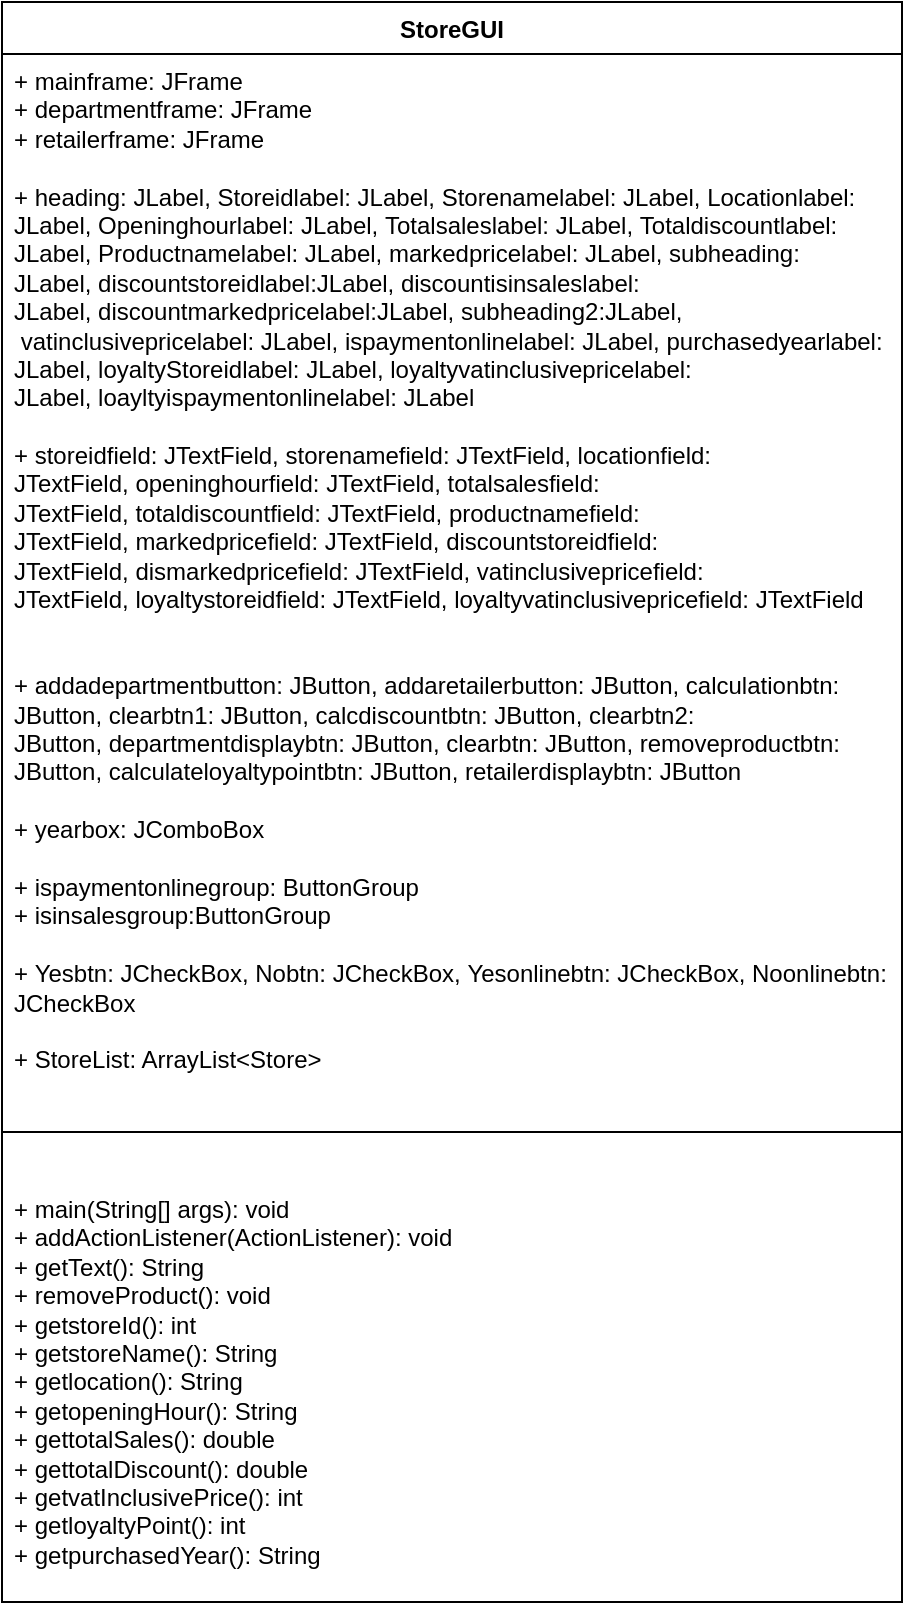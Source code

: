 <mxfile version="24.7.7" pages="4">
  <diagram name="Page-1" id="E70cbu0UF7Fv9LO8qomu">
    <mxGraphModel dx="1120" dy="382" grid="1" gridSize="10" guides="1" tooltips="1" connect="1" arrows="1" fold="1" page="1" pageScale="1" pageWidth="850" pageHeight="1100" math="0" shadow="0">
      <root>
        <mxCell id="0" />
        <mxCell id="1" parent="0" />
        <mxCell id="Peg_yMQ2rbAeNNsLa7OJ-1" value="StoreGUI" style="swimlane;fontStyle=1;align=center;verticalAlign=top;childLayout=stackLayout;horizontal=1;startSize=26;horizontalStack=0;resizeParent=1;resizeParentMax=0;resizeLast=0;collapsible=1;marginBottom=0;whiteSpace=wrap;html=1;" vertex="1" parent="1">
          <mxGeometry x="340" y="170" width="450" height="800" as="geometry" />
        </mxCell>
        <mxCell id="Peg_yMQ2rbAeNNsLa7OJ-2" value="+ mainframe: JFrame&lt;div&gt;+ departmentframe: JFrame&lt;/div&gt;&lt;div&gt;+ retailerframe: JFrame&lt;/div&gt;&lt;div&gt;&lt;span style=&quot;background-color: initial;&quot;&gt;&lt;br&gt;&lt;/span&gt;&lt;/div&gt;&lt;div&gt;&lt;span style=&quot;background-color: initial;&quot;&gt;+ heading: JLabel,&amp;nbsp;&lt;/span&gt;&lt;span style=&quot;background-color: initial;&quot;&gt;Storeidlabel: JLabel,&amp;nbsp;&lt;/span&gt;&lt;span style=&quot;background-color: initial;&quot;&gt;Storenamelabel: JLabel,&amp;nbsp;&lt;/span&gt;&lt;span style=&quot;background-color: initial;&quot;&gt;Locationlabel: JLabel,&amp;nbsp;&lt;/span&gt;&lt;span style=&quot;background-color: initial;&quot;&gt;Openinghourlabel: JLabel,&amp;nbsp;&lt;/span&gt;&lt;span style=&quot;background-color: initial;&quot;&gt;Totalsaleslabel: JLabel,&amp;nbsp;&lt;/span&gt;&lt;span style=&quot;background-color: initial;&quot;&gt;Totaldiscountlabel: JLabel,&amp;nbsp;&lt;/span&gt;&lt;span style=&quot;background-color: initial;&quot;&gt;Productnamelabel: JLabel,&amp;nbsp;&lt;/span&gt;&lt;span style=&quot;background-color: initial;&quot;&gt;markedpricelabel: JLabel,&amp;nbsp;&lt;/span&gt;&lt;span style=&quot;background-color: initial;&quot;&gt;subheading: JLabel,&amp;nbsp;&lt;/span&gt;&lt;span style=&quot;background-color: initial;&quot;&gt;discountstoreidlabel:JLabel,&amp;nbsp;&lt;/span&gt;&lt;span style=&quot;background-color: initial;&quot;&gt;discountisinsaleslabel: JLabel,&amp;nbsp;&lt;/span&gt;&lt;span style=&quot;background-color: initial;&quot;&gt;discountmarkedpricelabel:JLabel,&amp;nbsp;&lt;/span&gt;&lt;span style=&quot;background-color: initial;&quot;&gt;subheading2:JLabel,&lt;/span&gt;&lt;/div&gt;&lt;div&gt;&lt;span style=&quot;background-color: initial;&quot;&gt;&amp;nbsp;&lt;/span&gt;&lt;span style=&quot;background-color: initial;&quot;&gt;vatinclusivepricelabel: JLabel,&amp;nbsp;&lt;/span&gt;&lt;span style=&quot;background-color: initial;&quot;&gt;ispaymentonlinelabel: JLabel,&amp;nbsp;&lt;/span&gt;&lt;span style=&quot;background-color: initial;&quot;&gt;purchasedyearlabel: JLabel,&amp;nbsp;&lt;/span&gt;&lt;span style=&quot;background-color: initial;&quot;&gt;loyaltyStoreidlabel: JLabel,&amp;nbsp;&lt;/span&gt;&lt;span style=&quot;background-color: initial;&quot;&gt;loyaltyvatinclusivepricelabel: JLabel,&amp;nbsp;&lt;/span&gt;&lt;span style=&quot;background-color: initial;&quot;&gt;loayltyispaymentonlinelabel: JLabel&lt;/span&gt;&lt;/div&gt;&lt;div&gt;&lt;span style=&quot;background-color: initial;&quot;&gt;&lt;br&gt;&lt;/span&gt;&lt;/div&gt;&lt;div&gt;&lt;span style=&quot;background-color: initial;&quot;&gt;+&amp;nbsp;&lt;/span&gt;&lt;span style=&quot;background-color: initial;&quot;&gt;storeidfield: JTextField,&amp;nbsp;&lt;/span&gt;&lt;span style=&quot;background-color: initial;&quot;&gt;storenamefield: JTextField,&amp;nbsp;&lt;/span&gt;&lt;span style=&quot;background-color: initial;&quot;&gt;locationfield: JTextField,&amp;nbsp;&lt;/span&gt;&lt;span style=&quot;background-color: initial;&quot;&gt;openinghourfield: JTextField,&amp;nbsp;&lt;/span&gt;&lt;span style=&quot;background-color: initial;&quot;&gt;totalsalesfield: JTextField,&amp;nbsp;&lt;/span&gt;&lt;span style=&quot;background-color: initial;&quot;&gt;totaldiscountfield: JTextField,&amp;nbsp;&lt;/span&gt;&lt;span style=&quot;background-color: initial;&quot;&gt;productnamefield: JTextField,&amp;nbsp;&lt;/span&gt;&lt;span style=&quot;background-color: initial;&quot;&gt;markedpricefield: JTextField,&amp;nbsp;&lt;/span&gt;&lt;span style=&quot;background-color: initial;&quot;&gt;discountstoreidfield: JTextField,&amp;nbsp;&lt;/span&gt;&lt;span style=&quot;background-color: initial;&quot;&gt;dismarkedpricefield: JTextField,&amp;nbsp;&lt;/span&gt;&lt;span style=&quot;background-color: initial;&quot;&gt;vatinclusivepricefield: JTextField,&amp;nbsp;&lt;/span&gt;&lt;span style=&quot;background-color: initial;&quot;&gt;loyaltystoreidfield: JTextField,&amp;nbsp;&lt;/span&gt;&lt;span style=&quot;background-color: initial;&quot;&gt;loyaltyvatinclusivepricefield: JTextField&lt;/span&gt;&lt;/div&gt;&lt;div&gt;&lt;span style=&quot;background-color: initial;&quot;&gt;&lt;br&gt;&lt;/span&gt;&lt;/div&gt;&lt;div&gt;&lt;span style=&quot;background-color: initial;&quot;&gt;&lt;br&gt;&lt;/span&gt;&lt;/div&gt;&lt;div&gt;&lt;span style=&quot;background-color: initial;&quot;&gt;+&amp;nbsp;&lt;/span&gt;&lt;span style=&quot;background-color: initial;&quot;&gt;addadepartmentbutton: JButton,&amp;nbsp;&lt;/span&gt;&lt;span style=&quot;background-color: initial;&quot;&gt;addaretailerbutton: JButton,&amp;nbsp;&lt;/span&gt;&lt;span style=&quot;background-color: initial;&quot;&gt;calculationbtn: JButton,&amp;nbsp;&lt;/span&gt;&lt;span style=&quot;background-color: initial;&quot;&gt;clearbtn1: JButton,&amp;nbsp;&lt;/span&gt;&lt;span style=&quot;background-color: initial;&quot;&gt;calcdiscountbtn: JButton,&amp;nbsp;&lt;/span&gt;&lt;span style=&quot;background-color: initial;&quot;&gt;clearbtn2: JButton,&amp;nbsp;&lt;/span&gt;&lt;span style=&quot;background-color: initial;&quot;&gt;departmentdisplaybtn: JButton,&amp;nbsp;&lt;/span&gt;&lt;span style=&quot;background-color: initial;&quot;&gt;clearbtn: JButton,&amp;nbsp;&lt;/span&gt;&lt;span style=&quot;background-color: initial;&quot;&gt;removeproductbtn: JButton,&amp;nbsp;&lt;/span&gt;&lt;span style=&quot;background-color: initial;&quot;&gt;calculateloyaltypointbtn: JButton,&amp;nbsp;&lt;/span&gt;&lt;span style=&quot;background-color: initial;&quot;&gt;retailerdisplaybtn: JButton&lt;/span&gt;&lt;/div&gt;&lt;div&gt;&lt;span style=&quot;background-color: initial;&quot;&gt;&lt;br&gt;&lt;/span&gt;&lt;/div&gt;&lt;div&gt;&lt;span style=&quot;background-color: initial;&quot;&gt;+&amp;nbsp;&lt;/span&gt;&lt;span style=&quot;background-color: initial;&quot;&gt;yearbox: JComboBox&lt;/span&gt;&lt;/div&gt;&lt;div&gt;&lt;span style=&quot;background-color: initial;&quot;&gt;&lt;br&gt;&lt;/span&gt;&lt;/div&gt;&lt;div&gt;&lt;span style=&quot;background-color: initial;&quot;&gt;+ ispaymentonlinegroup: ButtonGroup&lt;/span&gt;&lt;/div&gt;&lt;div&gt;&lt;span style=&quot;background-color: initial;&quot;&gt;+ isinsalesgroup:ButtonGroup&lt;/span&gt;&lt;/div&gt;&lt;div&gt;&lt;span style=&quot;background-color: initial;&quot;&gt;&lt;br&gt;&lt;/span&gt;&lt;/div&gt;&lt;div&gt;&lt;span style=&quot;background-color: initial;&quot;&gt;+&amp;nbsp;&lt;/span&gt;&lt;span style=&quot;background-color: initial;&quot;&gt;Yesbtn: JCheckBox,&amp;nbsp;&lt;/span&gt;&lt;span style=&quot;background-color: initial;&quot;&gt;Nobtn: JCheckBox,&amp;nbsp;&lt;/span&gt;&lt;span style=&quot;background-color: initial;&quot;&gt;Yesonlinebtn: JCheckBox,&amp;nbsp;&lt;/span&gt;&lt;span style=&quot;background-color: initial;&quot;&gt;Noonlinebtn: JCheckBox&lt;/span&gt;&lt;/div&gt;&lt;div&gt;&lt;span style=&quot;background-color: initial;&quot;&gt;&lt;br&gt;&lt;/span&gt;&lt;/div&gt;&lt;div&gt;+&amp;nbsp;StoreList: ArrayList&amp;lt;Store&amp;gt;&lt;/div&gt;&lt;div&gt;&lt;br&gt;&lt;/div&gt;" style="text;strokeColor=none;fillColor=none;align=left;verticalAlign=top;spacingLeft=4;spacingRight=4;overflow=hidden;rotatable=0;points=[[0,0.5],[1,0.5]];portConstraint=eastwest;whiteSpace=wrap;html=1;" vertex="1" parent="Peg_yMQ2rbAeNNsLa7OJ-1">
          <mxGeometry y="26" width="450" height="514" as="geometry" />
        </mxCell>
        <mxCell id="Peg_yMQ2rbAeNNsLa7OJ-3" value="" style="line;strokeWidth=1;fillColor=none;align=left;verticalAlign=middle;spacingTop=-1;spacingLeft=3;spacingRight=3;rotatable=0;labelPosition=right;points=[];portConstraint=eastwest;strokeColor=inherit;" vertex="1" parent="Peg_yMQ2rbAeNNsLa7OJ-1">
          <mxGeometry y="540" width="450" height="50" as="geometry" />
        </mxCell>
        <mxCell id="Peg_yMQ2rbAeNNsLa7OJ-4" value="+&amp;nbsp;main(String[] args): void&lt;div&gt;+&amp;nbsp;addActionListener(ActionListener): void&lt;/div&gt;&lt;div&gt;+&amp;nbsp;getText(): String&lt;/div&gt;&lt;div&gt;+&amp;nbsp;&lt;span style=&quot;background-color: initial;&quot;&gt;removeProduct(): void&lt;/span&gt;&lt;/div&gt;&lt;div&gt;&lt;span style=&quot;background-color: initial;&quot;&gt;+ getstoreId(): int&lt;/span&gt;&lt;/div&gt;&lt;div&gt;&lt;span style=&quot;background-color: initial;&quot;&gt;+ getstoreName(): String&lt;/span&gt;&lt;/div&gt;&lt;div&gt;&lt;span style=&quot;background-color: initial;&quot;&gt;+ getlocation(): String&lt;/span&gt;&lt;/div&gt;&lt;div&gt;&lt;span style=&quot;background-color: initial;&quot;&gt;+ getopeningHour(): String&lt;/span&gt;&lt;/div&gt;&lt;div&gt;&lt;span style=&quot;background-color: initial;&quot;&gt;+ gettotalSales(): double&lt;/span&gt;&lt;/div&gt;&lt;div&gt;&lt;span style=&quot;background-color: initial;&quot;&gt;+ gettotalDiscount(): double&lt;/span&gt;&lt;/div&gt;&lt;div&gt;&lt;span style=&quot;background-color: initial;&quot;&gt;+ getvatInclusivePrice(): int&lt;/span&gt;&lt;/div&gt;&lt;div&gt;&lt;span style=&quot;background-color: initial;&quot;&gt;+ getloyaltyPoint(): int&lt;/span&gt;&lt;/div&gt;&lt;div&gt;&lt;span style=&quot;background-color: initial;&quot;&gt;+ getpurchasedYear(): String&lt;/span&gt;&lt;/div&gt;&lt;div&gt;&lt;br&gt;&lt;/div&gt;&lt;div&gt;&lt;br&gt;&lt;/div&gt;" style="text;strokeColor=none;fillColor=none;align=left;verticalAlign=top;spacingLeft=4;spacingRight=4;overflow=hidden;rotatable=0;points=[[0,0.5],[1,0.5]];portConstraint=eastwest;whiteSpace=wrap;html=1;" vertex="1" parent="Peg_yMQ2rbAeNNsLa7OJ-1">
          <mxGeometry y="590" width="450" height="210" as="geometry" />
        </mxCell>
      </root>
    </mxGraphModel>
  </diagram>
  <diagram id="phL4sJdyHOeNvD3yjdHc" name="Page-2">
    <mxGraphModel dx="1244" dy="424" grid="1" gridSize="10" guides="1" tooltips="1" connect="1" arrows="1" fold="1" page="1" pageScale="1" pageWidth="850" pageHeight="1100" math="0" shadow="0">
      <root>
        <mxCell id="0" />
        <mxCell id="1" parent="0" />
        <mxCell id="Jw5rTn67pLf5YHmQynUe-1" value="Store" style="swimlane;fontStyle=1;align=center;verticalAlign=top;childLayout=stackLayout;horizontal=1;startSize=26;horizontalStack=0;resizeParent=1;resizeParentMax=0;resizeLast=0;collapsible=1;marginBottom=0;whiteSpace=wrap;html=1;" vertex="1" parent="1">
          <mxGeometry x="370" y="200" width="290" height="350" as="geometry" />
        </mxCell>
        <mxCell id="Jw5rTn67pLf5YHmQynUe-2" value="&lt;div&gt;- storeld: int&lt;/div&gt;&lt;div&gt;- storeName: String&lt;/div&gt;&lt;div&gt;- location: String&lt;/div&gt;&lt;div&gt;-opening Hour: String&lt;/div&gt;&lt;div&gt;-totalSales: double&lt;/div&gt;&lt;div&gt;-totalDiscount:double&lt;/div&gt;&lt;div&gt;&lt;br&gt;&lt;/div&gt;" style="text;strokeColor=none;fillColor=none;align=left;verticalAlign=top;spacingLeft=4;spacingRight=4;overflow=hidden;rotatable=0;points=[[0,0.5],[1,0.5]];portConstraint=eastwest;whiteSpace=wrap;html=1;" vertex="1" parent="Jw5rTn67pLf5YHmQynUe-1">
          <mxGeometry y="26" width="290" height="104" as="geometry" />
        </mxCell>
        <mxCell id="Jw5rTn67pLf5YHmQynUe-3" value="" style="line;strokeWidth=1;fillColor=none;align=left;verticalAlign=middle;spacingTop=-1;spacingLeft=3;spacingRight=3;rotatable=0;labelPosition=right;points=[];portConstraint=eastwest;strokeColor=inherit;" vertex="1" parent="Jw5rTn67pLf5YHmQynUe-1">
          <mxGeometry y="130" width="290" height="8" as="geometry" />
        </mxCell>
        <mxCell id="Jw5rTn67pLf5YHmQynUe-4" value="+&amp;lt;&amp;lt;constructor&amp;gt;&amp;gt;&lt;div&gt;Store(storeId: int, storeName: String, location: String, opening Hour: String&lt;span style=&quot;background-color: initial;&quot;&gt;)&lt;/span&gt;&lt;/div&gt;&lt;div&gt;&lt;span style=&quot;background-color: initial;&quot;&gt;&lt;br&gt;&lt;/span&gt;&lt;/div&gt;&lt;div&gt;&lt;span style=&quot;background-color: initial;&quot;&gt;+ getstoreId(): int&lt;/span&gt;&lt;/div&gt;&lt;div&gt;&lt;span style=&quot;background-color: initial;&quot;&gt;+ getstoreName(): Strimg&lt;/span&gt;&lt;/div&gt;&lt;div&gt;&lt;span style=&quot;background-color: initial;&quot;&gt;+ getlocation(): String&lt;/span&gt;&lt;/div&gt;&lt;div&gt;&lt;span style=&quot;background-color: initial;&quot;&gt;+ getopeningHour(): String&lt;/span&gt;&lt;/div&gt;&lt;div&gt;&lt;span style=&quot;background-color: initial;&quot;&gt;+ gettotalSales(): double&lt;/span&gt;&lt;/div&gt;&lt;div&gt;&lt;span style=&quot;background-color: initial;&quot;&gt;+ gettotalDiscount(): double&lt;/span&gt;&lt;/div&gt;&lt;div&gt;+ settotalSales(totalSales: double): void&lt;/div&gt;&lt;div&gt;+ settotalDiscount(totalDiscount: double): void&lt;/div&gt;&lt;div&gt;+ Display(): void&lt;/div&gt;&lt;div&gt;&lt;br&gt;&lt;/div&gt;" style="text;strokeColor=none;fillColor=none;align=left;verticalAlign=top;spacingLeft=4;spacingRight=4;overflow=hidden;rotatable=0;points=[[0,0.5],[1,0.5]];portConstraint=eastwest;whiteSpace=wrap;html=1;" vertex="1" parent="Jw5rTn67pLf5YHmQynUe-1">
          <mxGeometry y="138" width="290" height="212" as="geometry" />
        </mxCell>
      </root>
    </mxGraphModel>
  </diagram>
  <diagram id="mgkCCO2TVP1s_Qo3zY78" name="Page-3">
    <mxGraphModel dx="1120" dy="382" grid="1" gridSize="10" guides="1" tooltips="1" connect="1" arrows="1" fold="1" page="1" pageScale="1" pageWidth="850" pageHeight="1100" math="0" shadow="0">
      <root>
        <mxCell id="0" />
        <mxCell id="1" parent="0" />
        <mxCell id="fk0W4PaAznjPnH30_H92-1" value="Department" style="swimlane;fontStyle=1;align=center;verticalAlign=top;childLayout=stackLayout;horizontal=1;startSize=26;horizontalStack=0;resizeParent=1;resizeParentMax=0;resizeLast=0;collapsible=1;marginBottom=0;whiteSpace=wrap;html=1;" vertex="1" parent="1">
          <mxGeometry x="340" y="160" width="300" height="350" as="geometry" />
        </mxCell>
        <mxCell id="fk0W4PaAznjPnH30_H92-2" value="- Productname: String&lt;div&gt;- Markedprice: double&lt;/div&gt;&lt;div&gt;- Sellingprice: double&lt;/div&gt;&lt;div&gt;- isInSales: boolean&lt;/div&gt;" style="text;strokeColor=none;fillColor=none;align=left;verticalAlign=top;spacingLeft=4;spacingRight=4;overflow=hidden;rotatable=0;points=[[0,0.5],[1,0.5]];portConstraint=eastwest;whiteSpace=wrap;html=1;" vertex="1" parent="fk0W4PaAznjPnH30_H92-1">
          <mxGeometry y="26" width="300" height="84" as="geometry" />
        </mxCell>
        <mxCell id="fk0W4PaAznjPnH30_H92-3" value="" style="line;strokeWidth=1;fillColor=none;align=left;verticalAlign=middle;spacingTop=-1;spacingLeft=3;spacingRight=3;rotatable=0;labelPosition=right;points=[];portConstraint=eastwest;strokeColor=inherit;" vertex="1" parent="fk0W4PaAznjPnH30_H92-1">
          <mxGeometry y="110" width="300" height="8" as="geometry" />
        </mxCell>
        <mxCell id="fk0W4PaAznjPnH30_H92-4" value="+&amp;lt;&amp;lt;constructor&amp;gt;&amp;gt;&lt;div&gt;Department(storeId: String, storeName: String, loction: String, openingHour: String, totalSales: double, totalDiscount: double, Productname: String, Markedprice: double)&lt;/div&gt;&lt;div&gt;&lt;br&gt;&lt;/div&gt;&lt;div&gt;+ getProductname(): String&lt;/div&gt;&lt;div&gt;+getMarkedprice(): double&lt;/div&gt;&lt;div&gt;+ getSellingprice(): double&lt;/div&gt;&lt;div&gt;+ getisInSales(): boolean&lt;/div&gt;&lt;div&gt;+ setMarkedprice(Markedprice: double): void&lt;/div&gt;&lt;div&gt;+ calculateDiscountPrice(isInSales: boolean, Markedprice: double): void&lt;/div&gt;&lt;div&gt;&lt;br&gt;&lt;/div&gt;&lt;div&gt;+Display(): void&lt;/div&gt;" style="text;strokeColor=none;fillColor=none;align=left;verticalAlign=top;spacingLeft=4;spacingRight=4;overflow=hidden;rotatable=0;points=[[0,0.5],[1,0.5]];portConstraint=eastwest;whiteSpace=wrap;html=1;" vertex="1" parent="fk0W4PaAznjPnH30_H92-1">
          <mxGeometry y="118" width="300" height="232" as="geometry" />
        </mxCell>
      </root>
    </mxGraphModel>
  </diagram>
  <diagram id="HxYWt1qqC9JdJ3P9_Tb9" name="Page-5">
    <mxGraphModel dx="3339" dy="849" grid="1" gridSize="10" guides="1" tooltips="1" connect="1" arrows="1" fold="1" page="1" pageScale="1" pageWidth="850" pageHeight="1100" math="0" shadow="0">
      <root>
        <mxCell id="0" />
        <mxCell id="1" parent="0" />
        <mxCell id="IOpA5UJAWh94BQN_vLvI-2" value="Retailer" style="swimlane;fontStyle=1;align=center;verticalAlign=top;childLayout=stackLayout;horizontal=1;startSize=26;horizontalStack=0;resizeParent=1;resizeParentMax=0;resizeLast=0;collapsible=1;marginBottom=0;whiteSpace=wrap;html=1;" vertex="1" parent="1">
          <mxGeometry x="10" y="790" width="360" height="400" as="geometry" />
        </mxCell>
        <mxCell id="IOpA5UJAWh94BQN_vLvI-3" value="&lt;div&gt;vatinclusive Price: int&lt;/div&gt;&lt;div&gt;&lt;br&gt;&lt;/div&gt;&lt;div&gt;- loyaltyPoint: int&lt;/div&gt;&lt;div&gt;&lt;br&gt;&lt;/div&gt;&lt;div&gt;- isPaymentOnline: boolean&lt;/div&gt;&lt;div&gt;&lt;br&gt;&lt;/div&gt;&lt;div&gt;-purchasedYear. String&lt;/div&gt;&lt;div&gt;&lt;br&gt;&lt;/div&gt;&lt;div&gt;&lt;br&gt;&lt;/div&gt;" style="text;strokeColor=none;fillColor=none;align=left;verticalAlign=top;spacingLeft=4;spacingRight=4;overflow=hidden;rotatable=0;points=[[0,0.5],[1,0.5]];portConstraint=eastwest;whiteSpace=wrap;html=1;" vertex="1" parent="IOpA5UJAWh94BQN_vLvI-2">
          <mxGeometry y="26" width="360" height="134" as="geometry" />
        </mxCell>
        <mxCell id="IOpA5UJAWh94BQN_vLvI-4" value="" style="line;strokeWidth=1;fillColor=none;align=left;verticalAlign=middle;spacingTop=-1;spacingLeft=3;spacingRight=3;rotatable=0;labelPosition=right;points=[];portConstraint=eastwest;strokeColor=inherit;" vertex="1" parent="IOpA5UJAWh94BQN_vLvI-2">
          <mxGeometry y="160" width="360" height="8" as="geometry" />
        </mxCell>
        <mxCell id="IOpA5UJAWh94BQN_vLvI-5" value="&lt;div&gt;+&amp;lt;&amp;lt;constructor&amp;gt;&amp;gt;&amp;gt;&lt;/div&gt;&lt;div&gt;&lt;br&gt;&lt;/div&gt;&lt;div&gt;Retailer(storeld: int, storeName String, location: String, opening Hour String, totalSales: double, totalDiscount:double, vatinclusive Price int, is PaymentOnline:boolean, purchasedYear:String)&lt;/div&gt;&lt;div&gt;+getvatInclusivePrice(): int&lt;/div&gt;&lt;div&gt;+getloyaltyPoint(): int&lt;/div&gt;&lt;div&gt;+getisPaymentOnline(): boolean&lt;/div&gt;&lt;div&gt;+getpurchasedYear() String&lt;/div&gt;&lt;div&gt;+setisPaymentOnline (is PaymentOnline:boolean): void&lt;/div&gt;&lt;div&gt;+setloyaltypoint(isPaymentOnline boolean, vatinclusivePrice: int): void&lt;/div&gt;&lt;div&gt;+removeProduct() void&lt;/div&gt;&lt;div&gt;+Display():void&lt;/div&gt;" style="text;strokeColor=none;fillColor=none;align=left;verticalAlign=top;spacingLeft=4;spacingRight=4;overflow=hidden;rotatable=0;points=[[0,0.5],[1,0.5]];portConstraint=eastwest;whiteSpace=wrap;html=1;" vertex="1" parent="IOpA5UJAWh94BQN_vLvI-2">
          <mxGeometry y="168" width="360" height="232" as="geometry" />
        </mxCell>
        <mxCell id="gF-mApffom5GR52cdIU6-1" value="Department" style="swimlane;fontStyle=1;align=center;verticalAlign=top;childLayout=stackLayout;horizontal=1;startSize=26;horizontalStack=0;resizeParent=1;resizeParentMax=0;resizeLast=0;collapsible=1;marginBottom=0;whiteSpace=wrap;html=1;" vertex="1" parent="1">
          <mxGeometry x="40" width="300" height="350" as="geometry" />
        </mxCell>
        <mxCell id="gF-mApffom5GR52cdIU6-2" value="- Productname: String&lt;div&gt;- Markedprice: double&lt;/div&gt;&lt;div&gt;- Sellingprice: double&lt;/div&gt;&lt;div&gt;- isInSales: boolean&lt;/div&gt;" style="text;strokeColor=none;fillColor=none;align=left;verticalAlign=top;spacingLeft=4;spacingRight=4;overflow=hidden;rotatable=0;points=[[0,0.5],[1,0.5]];portConstraint=eastwest;whiteSpace=wrap;html=1;" vertex="1" parent="gF-mApffom5GR52cdIU6-1">
          <mxGeometry y="26" width="300" height="84" as="geometry" />
        </mxCell>
        <mxCell id="gF-mApffom5GR52cdIU6-3" value="" style="line;strokeWidth=1;fillColor=none;align=left;verticalAlign=middle;spacingTop=-1;spacingLeft=3;spacingRight=3;rotatable=0;labelPosition=right;points=[];portConstraint=eastwest;strokeColor=inherit;" vertex="1" parent="gF-mApffom5GR52cdIU6-1">
          <mxGeometry y="110" width="300" height="8" as="geometry" />
        </mxCell>
        <mxCell id="gF-mApffom5GR52cdIU6-4" value="+&amp;lt;&amp;lt;constructor&amp;gt;&amp;gt;&lt;div&gt;Department(storeId: String, storeName: String, loction: String, openingHour: String, totalSales: double, totalDiscount: double, Productname: String, Markedprice: double)&lt;/div&gt;&lt;div&gt;&lt;br&gt;&lt;/div&gt;&lt;div&gt;+ getProductname(): String&lt;/div&gt;&lt;div&gt;+getMarkedprice(): double&lt;/div&gt;&lt;div&gt;+ getSellingprice(): double&lt;/div&gt;&lt;div&gt;+ getisInSales(): boolean&lt;/div&gt;&lt;div&gt;+ setMarkedprice(Markedprice: double): void&lt;/div&gt;&lt;div&gt;+ calculateDiscountPrice(isInSales: boolean, Markedprice: double): void&lt;/div&gt;&lt;div&gt;&lt;br&gt;&lt;/div&gt;&lt;div&gt;+Display(): void&lt;/div&gt;" style="text;strokeColor=none;fillColor=none;align=left;verticalAlign=top;spacingLeft=4;spacingRight=4;overflow=hidden;rotatable=0;points=[[0,0.5],[1,0.5]];portConstraint=eastwest;whiteSpace=wrap;html=1;" vertex="1" parent="gF-mApffom5GR52cdIU6-1">
          <mxGeometry y="118" width="300" height="232" as="geometry" />
        </mxCell>
        <mxCell id="8M8wo3CrcatSXki7R0PD-1" value="Store" style="swimlane;fontStyle=1;align=center;verticalAlign=top;childLayout=stackLayout;horizontal=1;startSize=26;horizontalStack=0;resizeParent=1;resizeParentMax=0;resizeLast=0;collapsible=1;marginBottom=0;whiteSpace=wrap;html=1;" vertex="1" parent="1">
          <mxGeometry x="30" y="400" width="290" height="350" as="geometry" />
        </mxCell>
        <mxCell id="8M8wo3CrcatSXki7R0PD-2" value="&lt;div&gt;- storeld: int&lt;/div&gt;&lt;div&gt;- storeName: String&lt;/div&gt;&lt;div&gt;- location: String&lt;/div&gt;&lt;div&gt;-opening Hour: String&lt;/div&gt;&lt;div&gt;-totalSales: double&lt;/div&gt;&lt;div&gt;-totalDiscount:double&lt;/div&gt;&lt;div&gt;&lt;br&gt;&lt;/div&gt;" style="text;strokeColor=none;fillColor=none;align=left;verticalAlign=top;spacingLeft=4;spacingRight=4;overflow=hidden;rotatable=0;points=[[0,0.5],[1,0.5]];portConstraint=eastwest;whiteSpace=wrap;html=1;" vertex="1" parent="8M8wo3CrcatSXki7R0PD-1">
          <mxGeometry y="26" width="290" height="104" as="geometry" />
        </mxCell>
        <mxCell id="8M8wo3CrcatSXki7R0PD-3" value="" style="line;strokeWidth=1;fillColor=none;align=left;verticalAlign=middle;spacingTop=-1;spacingLeft=3;spacingRight=3;rotatable=0;labelPosition=right;points=[];portConstraint=eastwest;strokeColor=inherit;" vertex="1" parent="8M8wo3CrcatSXki7R0PD-1">
          <mxGeometry y="130" width="290" height="8" as="geometry" />
        </mxCell>
        <mxCell id="8M8wo3CrcatSXki7R0PD-4" value="+&amp;lt;&amp;lt;constructor&amp;gt;&amp;gt;&lt;div&gt;Store(storeId: int, storeName: String, location: String, opening Hour: String&lt;span style=&quot;background-color: initial;&quot;&gt;)&lt;/span&gt;&lt;/div&gt;&lt;div&gt;&lt;span style=&quot;background-color: initial;&quot;&gt;&lt;br&gt;&lt;/span&gt;&lt;/div&gt;&lt;div&gt;&lt;span style=&quot;background-color: initial;&quot;&gt;+ getstoreId(): int&lt;/span&gt;&lt;/div&gt;&lt;div&gt;&lt;span style=&quot;background-color: initial;&quot;&gt;+ getstoreName(): Strimg&lt;/span&gt;&lt;/div&gt;&lt;div&gt;&lt;span style=&quot;background-color: initial;&quot;&gt;+ getlocation(): String&lt;/span&gt;&lt;/div&gt;&lt;div&gt;&lt;span style=&quot;background-color: initial;&quot;&gt;+ getopeningHour(): String&lt;/span&gt;&lt;/div&gt;&lt;div&gt;&lt;span style=&quot;background-color: initial;&quot;&gt;+ gettotalSales(): double&lt;/span&gt;&lt;/div&gt;&lt;div&gt;&lt;span style=&quot;background-color: initial;&quot;&gt;+ gettotalDiscount(): double&lt;/span&gt;&lt;/div&gt;&lt;div&gt;+ settotalSales(totalSales: double): void&lt;/div&gt;&lt;div&gt;+ settotalDiscount(totalDiscount: double): void&lt;/div&gt;&lt;div&gt;+ Display(): void&lt;/div&gt;&lt;div&gt;&lt;br&gt;&lt;/div&gt;" style="text;strokeColor=none;fillColor=none;align=left;verticalAlign=top;spacingLeft=4;spacingRight=4;overflow=hidden;rotatable=0;points=[[0,0.5],[1,0.5]];portConstraint=eastwest;whiteSpace=wrap;html=1;" vertex="1" parent="8M8wo3CrcatSXki7R0PD-1">
          <mxGeometry y="138" width="290" height="212" as="geometry" />
        </mxCell>
        <mxCell id="J9fKIL7I43KYw6rOWWJm-1" value="StoreGUI" style="swimlane;fontStyle=1;align=center;verticalAlign=top;childLayout=stackLayout;horizontal=1;startSize=26;horizontalStack=0;resizeParent=1;resizeParentMax=0;resizeLast=0;collapsible=1;marginBottom=0;whiteSpace=wrap;html=1;" vertex="1" parent="1">
          <mxGeometry x="520" y="90" width="450" height="800" as="geometry" />
        </mxCell>
        <mxCell id="J9fKIL7I43KYw6rOWWJm-2" value="+ mainframe: JFrame&lt;div&gt;+ departmentframe: JFrame&lt;/div&gt;&lt;div&gt;+ retailerframe: JFrame&lt;/div&gt;&lt;div&gt;&lt;span style=&quot;background-color: initial;&quot;&gt;&lt;br&gt;&lt;/span&gt;&lt;/div&gt;&lt;div&gt;&lt;span style=&quot;background-color: initial;&quot;&gt;+ heading: JLabel,&amp;nbsp;&lt;/span&gt;&lt;span style=&quot;background-color: initial;&quot;&gt;Storeidlabel: JLabel,&amp;nbsp;&lt;/span&gt;&lt;span style=&quot;background-color: initial;&quot;&gt;Storenamelabel: JLabel,&amp;nbsp;&lt;/span&gt;&lt;span style=&quot;background-color: initial;&quot;&gt;Locationlabel: JLabel,&amp;nbsp;&lt;/span&gt;&lt;span style=&quot;background-color: initial;&quot;&gt;Openinghourlabel: JLabel,&amp;nbsp;&lt;/span&gt;&lt;span style=&quot;background-color: initial;&quot;&gt;Totalsaleslabel: JLabel,&amp;nbsp;&lt;/span&gt;&lt;span style=&quot;background-color: initial;&quot;&gt;Totaldiscountlabel: JLabel,&amp;nbsp;&lt;/span&gt;&lt;span style=&quot;background-color: initial;&quot;&gt;Productnamelabel: JLabel,&amp;nbsp;&lt;/span&gt;&lt;span style=&quot;background-color: initial;&quot;&gt;markedpricelabel: JLabel,&amp;nbsp;&lt;/span&gt;&lt;span style=&quot;background-color: initial;&quot;&gt;subheading: JLabel,&amp;nbsp;&lt;/span&gt;&lt;span style=&quot;background-color: initial;&quot;&gt;discountstoreidlabel:JLabel,&amp;nbsp;&lt;/span&gt;&lt;span style=&quot;background-color: initial;&quot;&gt;discountisinsaleslabel: JLabel,&amp;nbsp;&lt;/span&gt;&lt;span style=&quot;background-color: initial;&quot;&gt;discountmarkedpricelabel:JLabel,&amp;nbsp;&lt;/span&gt;&lt;span style=&quot;background-color: initial;&quot;&gt;subheading2:JLabel,&lt;/span&gt;&lt;/div&gt;&lt;div&gt;&lt;span style=&quot;background-color: initial;&quot;&gt;&amp;nbsp;&lt;/span&gt;&lt;span style=&quot;background-color: initial;&quot;&gt;vatinclusivepricelabel: JLabel,&amp;nbsp;&lt;/span&gt;&lt;span style=&quot;background-color: initial;&quot;&gt;ispaymentonlinelabel: JLabel,&amp;nbsp;&lt;/span&gt;&lt;span style=&quot;background-color: initial;&quot;&gt;purchasedyearlabel: JLabel,&amp;nbsp;&lt;/span&gt;&lt;span style=&quot;background-color: initial;&quot;&gt;loyaltyStoreidlabel: JLabel,&amp;nbsp;&lt;/span&gt;&lt;span style=&quot;background-color: initial;&quot;&gt;loyaltyvatinclusivepricelabel: JLabel,&amp;nbsp;&lt;/span&gt;&lt;span style=&quot;background-color: initial;&quot;&gt;loayltyispaymentonlinelabel: JLabel&lt;/span&gt;&lt;/div&gt;&lt;div&gt;&lt;span style=&quot;background-color: initial;&quot;&gt;&lt;br&gt;&lt;/span&gt;&lt;/div&gt;&lt;div&gt;&lt;span style=&quot;background-color: initial;&quot;&gt;+&amp;nbsp;&lt;/span&gt;&lt;span style=&quot;background-color: initial;&quot;&gt;storeidfield: JTextField,&amp;nbsp;&lt;/span&gt;&lt;span style=&quot;background-color: initial;&quot;&gt;storenamefield: JTextField,&amp;nbsp;&lt;/span&gt;&lt;span style=&quot;background-color: initial;&quot;&gt;locationfield: JTextField,&amp;nbsp;&lt;/span&gt;&lt;span style=&quot;background-color: initial;&quot;&gt;openinghourfield: JTextField,&amp;nbsp;&lt;/span&gt;&lt;span style=&quot;background-color: initial;&quot;&gt;totalsalesfield: JTextField,&amp;nbsp;&lt;/span&gt;&lt;span style=&quot;background-color: initial;&quot;&gt;totaldiscountfield: JTextField,&amp;nbsp;&lt;/span&gt;&lt;span style=&quot;background-color: initial;&quot;&gt;productnamefield: JTextField,&amp;nbsp;&lt;/span&gt;&lt;span style=&quot;background-color: initial;&quot;&gt;markedpricefield: JTextField,&amp;nbsp;&lt;/span&gt;&lt;span style=&quot;background-color: initial;&quot;&gt;discountstoreidfield: JTextField,&amp;nbsp;&lt;/span&gt;&lt;span style=&quot;background-color: initial;&quot;&gt;dismarkedpricefield: JTextField,&amp;nbsp;&lt;/span&gt;&lt;span style=&quot;background-color: initial;&quot;&gt;vatinclusivepricefield: JTextField,&amp;nbsp;&lt;/span&gt;&lt;span style=&quot;background-color: initial;&quot;&gt;loyaltystoreidfield: JTextField,&amp;nbsp;&lt;/span&gt;&lt;span style=&quot;background-color: initial;&quot;&gt;loyaltyvatinclusivepricefield: JTextField&lt;/span&gt;&lt;/div&gt;&lt;div&gt;&lt;span style=&quot;background-color: initial;&quot;&gt;&lt;br&gt;&lt;/span&gt;&lt;/div&gt;&lt;div&gt;&lt;span style=&quot;background-color: initial;&quot;&gt;&lt;br&gt;&lt;/span&gt;&lt;/div&gt;&lt;div&gt;&lt;span style=&quot;background-color: initial;&quot;&gt;+&amp;nbsp;&lt;/span&gt;&lt;span style=&quot;background-color: initial;&quot;&gt;addadepartmentbutton: JButton,&amp;nbsp;&lt;/span&gt;&lt;span style=&quot;background-color: initial;&quot;&gt;addaretailerbutton: JButton,&amp;nbsp;&lt;/span&gt;&lt;span style=&quot;background-color: initial;&quot;&gt;calculationbtn: JButton,&amp;nbsp;&lt;/span&gt;&lt;span style=&quot;background-color: initial;&quot;&gt;clearbtn1: JButton,&amp;nbsp;&lt;/span&gt;&lt;span style=&quot;background-color: initial;&quot;&gt;calcdiscountbtn: JButton,&amp;nbsp;&lt;/span&gt;&lt;span style=&quot;background-color: initial;&quot;&gt;clearbtn2: JButton,&amp;nbsp;&lt;/span&gt;&lt;span style=&quot;background-color: initial;&quot;&gt;departmentdisplaybtn: JButton,&amp;nbsp;&lt;/span&gt;&lt;span style=&quot;background-color: initial;&quot;&gt;clearbtn: JButton,&amp;nbsp;&lt;/span&gt;&lt;span style=&quot;background-color: initial;&quot;&gt;removeproductbtn: JButton,&amp;nbsp;&lt;/span&gt;&lt;span style=&quot;background-color: initial;&quot;&gt;calculateloyaltypointbtn: JButton,&amp;nbsp;&lt;/span&gt;&lt;span style=&quot;background-color: initial;&quot;&gt;retailerdisplaybtn: JButton&lt;/span&gt;&lt;/div&gt;&lt;div&gt;&lt;span style=&quot;background-color: initial;&quot;&gt;&lt;br&gt;&lt;/span&gt;&lt;/div&gt;&lt;div&gt;&lt;span style=&quot;background-color: initial;&quot;&gt;+&amp;nbsp;&lt;/span&gt;&lt;span style=&quot;background-color: initial;&quot;&gt;yearbox: JComboBox&lt;/span&gt;&lt;/div&gt;&lt;div&gt;&lt;span style=&quot;background-color: initial;&quot;&gt;&lt;br&gt;&lt;/span&gt;&lt;/div&gt;&lt;div&gt;&lt;span style=&quot;background-color: initial;&quot;&gt;+ ispaymentonlinegroup: ButtonGroup&lt;/span&gt;&lt;/div&gt;&lt;div&gt;&lt;span style=&quot;background-color: initial;&quot;&gt;+ isinsalesgroup:ButtonGroup&lt;/span&gt;&lt;/div&gt;&lt;div&gt;&lt;span style=&quot;background-color: initial;&quot;&gt;&lt;br&gt;&lt;/span&gt;&lt;/div&gt;&lt;div&gt;&lt;span style=&quot;background-color: initial;&quot;&gt;+&amp;nbsp;&lt;/span&gt;&lt;span style=&quot;background-color: initial;&quot;&gt;Yesbtn: JCheckBox,&amp;nbsp;&lt;/span&gt;&lt;span style=&quot;background-color: initial;&quot;&gt;Nobtn: JCheckBox,&amp;nbsp;&lt;/span&gt;&lt;span style=&quot;background-color: initial;&quot;&gt;Yesonlinebtn: JCheckBox,&amp;nbsp;&lt;/span&gt;&lt;span style=&quot;background-color: initial;&quot;&gt;Noonlinebtn: JCheckBox&lt;/span&gt;&lt;/div&gt;&lt;div&gt;&lt;span style=&quot;background-color: initial;&quot;&gt;&lt;br&gt;&lt;/span&gt;&lt;/div&gt;&lt;div&gt;+&amp;nbsp;StoreList: ArrayList&amp;lt;Store&amp;gt;&lt;/div&gt;&lt;div&gt;&lt;br&gt;&lt;/div&gt;" style="text;strokeColor=none;fillColor=none;align=left;verticalAlign=top;spacingLeft=4;spacingRight=4;overflow=hidden;rotatable=0;points=[[0,0.5],[1,0.5]];portConstraint=eastwest;whiteSpace=wrap;html=1;" vertex="1" parent="J9fKIL7I43KYw6rOWWJm-1">
          <mxGeometry y="26" width="450" height="514" as="geometry" />
        </mxCell>
        <mxCell id="J9fKIL7I43KYw6rOWWJm-3" value="" style="line;strokeWidth=1;fillColor=none;align=left;verticalAlign=middle;spacingTop=-1;spacingLeft=3;spacingRight=3;rotatable=0;labelPosition=right;points=[];portConstraint=eastwest;strokeColor=inherit;" vertex="1" parent="J9fKIL7I43KYw6rOWWJm-1">
          <mxGeometry y="540" width="450" height="50" as="geometry" />
        </mxCell>
        <mxCell id="J9fKIL7I43KYw6rOWWJm-4" value="+&amp;nbsp;main(String[] args): void&lt;div&gt;+&amp;nbsp;addActionListener(ActionListener): void&lt;/div&gt;&lt;div&gt;+&amp;nbsp;getText(): String&lt;/div&gt;&lt;div&gt;+&amp;nbsp;&lt;span style=&quot;background-color: initial;&quot;&gt;removeProduct(): void&lt;/span&gt;&lt;/div&gt;&lt;div&gt;&lt;span style=&quot;background-color: initial;&quot;&gt;+ getstoreId(): int&lt;/span&gt;&lt;/div&gt;&lt;div&gt;&lt;span style=&quot;background-color: initial;&quot;&gt;+ getstoreName(): String&lt;/span&gt;&lt;/div&gt;&lt;div&gt;&lt;span style=&quot;background-color: initial;&quot;&gt;+ getlocation(): String&lt;/span&gt;&lt;/div&gt;&lt;div&gt;&lt;span style=&quot;background-color: initial;&quot;&gt;+ getopeningHour(): String&lt;/span&gt;&lt;/div&gt;&lt;div&gt;&lt;span style=&quot;background-color: initial;&quot;&gt;+ gettotalSales(): double&lt;/span&gt;&lt;/div&gt;&lt;div&gt;&lt;span style=&quot;background-color: initial;&quot;&gt;+ gettotalDiscount(): double&lt;/span&gt;&lt;/div&gt;&lt;div&gt;&lt;span style=&quot;background-color: initial;&quot;&gt;+ getvatInclusivePrice(): int&lt;/span&gt;&lt;/div&gt;&lt;div&gt;&lt;span style=&quot;background-color: initial;&quot;&gt;+ getloyaltyPoint(): int&lt;/span&gt;&lt;/div&gt;&lt;div&gt;&lt;span style=&quot;background-color: initial;&quot;&gt;+ getpurchasedYear(): String&lt;/span&gt;&lt;/div&gt;&lt;div&gt;&lt;br&gt;&lt;/div&gt;&lt;div&gt;&lt;br&gt;&lt;/div&gt;" style="text;strokeColor=none;fillColor=none;align=left;verticalAlign=top;spacingLeft=4;spacingRight=4;overflow=hidden;rotatable=0;points=[[0,0.5],[1,0.5]];portConstraint=eastwest;whiteSpace=wrap;html=1;" vertex="1" parent="J9fKIL7I43KYw6rOWWJm-1">
          <mxGeometry y="590" width="450" height="210" as="geometry" />
        </mxCell>
        <mxCell id="J9fKIL7I43KYw6rOWWJm-7" style="edgeStyle=orthogonalEdgeStyle;rounded=0;orthogonalLoop=1;jettySize=auto;html=1;" edge="1" parent="1" source="8M8wo3CrcatSXki7R0PD-4" target="gF-mApffom5GR52cdIU6-4">
          <mxGeometry relative="1" as="geometry">
            <Array as="points">
              <mxPoint x="-30" y="590" />
              <mxPoint x="-30" y="234" />
            </Array>
          </mxGeometry>
        </mxCell>
        <mxCell id="J9fKIL7I43KYw6rOWWJm-8" style="edgeStyle=orthogonalEdgeStyle;rounded=0;orthogonalLoop=1;jettySize=auto;html=1;entryX=0.011;entryY=0.134;entryDx=0;entryDy=0;entryPerimeter=0;exitX=-0.01;exitY=0.699;exitDx=0;exitDy=0;exitPerimeter=0;" edge="1" parent="1" source="8M8wo3CrcatSXki7R0PD-4" target="IOpA5UJAWh94BQN_vLvI-5">
          <mxGeometry relative="1" as="geometry">
            <Array as="points">
              <mxPoint x="-40" y="686" />
              <mxPoint x="-40" y="985" />
            </Array>
          </mxGeometry>
        </mxCell>
        <mxCell id="J9fKIL7I43KYw6rOWWJm-9" style="edgeStyle=orthogonalEdgeStyle;rounded=0;orthogonalLoop=1;jettySize=auto;html=1;entryX=1.001;entryY=0.276;entryDx=0;entryDy=0;entryPerimeter=0;" edge="1" parent="1" source="J9fKIL7I43KYw6rOWWJm-4" target="IOpA5UJAWh94BQN_vLvI-5">
          <mxGeometry relative="1" as="geometry" />
        </mxCell>
        <mxCell id="J9fKIL7I43KYw6rOWWJm-10" style="edgeStyle=orthogonalEdgeStyle;rounded=0;orthogonalLoop=1;jettySize=auto;html=1;" edge="1" parent="1" source="J9fKIL7I43KYw6rOWWJm-2" target="8M8wo3CrcatSXki7R0PD-4">
          <mxGeometry relative="1" as="geometry" />
        </mxCell>
        <mxCell id="J9fKIL7I43KYw6rOWWJm-12" style="edgeStyle=orthogonalEdgeStyle;rounded=0;orthogonalLoop=1;jettySize=auto;html=1;entryX=0.975;entryY=0.019;entryDx=0;entryDy=0;entryPerimeter=0;exitX=-0.011;exitY=0.324;exitDx=0;exitDy=0;exitPerimeter=0;" edge="1" parent="1" source="J9fKIL7I43KYw6rOWWJm-2" target="gF-mApffom5GR52cdIU6-4">
          <mxGeometry relative="1" as="geometry" />
        </mxCell>
      </root>
    </mxGraphModel>
  </diagram>
</mxfile>
